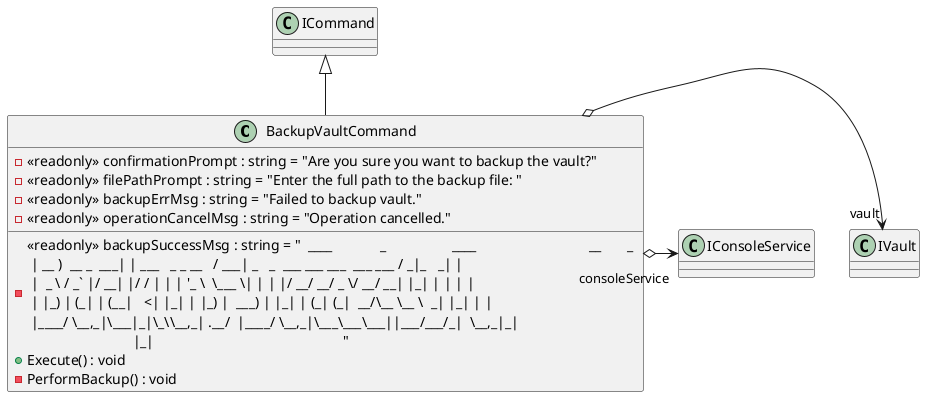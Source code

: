 @startuml
class BackupVaultCommand {
    - <<readonly>> backupSuccessMsg : string = "  ____             _                  ____                               __       _ \n | __ )  __ _  ___| | ___   _ _ __   / ___| _   _  ___ ___ ___  ___ ___ / _|_   _| |\n |  _ \\ / _` |/ __| |/ / | | | '_ \\  \\___ \\| | | |/ __/ __/ _ \\/ __/ __| |_| | | | |\n | |_) | (_| | (__|   <| |_| | |_) |  ___) | |_| | (_| (_|  __/\\__ \\__ \\  _| |_| | |\n |____/ \\__,_|\\___|_|\\_\\\\__,_| .__/  |____/ \\__,_|\\___\\___\\___||___/___/_|  \\__,_|_|\n                             |_|                                                    "
    - <<readonly>> confirmationPrompt : string = "Are you sure you want to backup the vault?"
    - <<readonly>> filePathPrompt : string = "Enter the full path to the backup file: "
    - <<readonly>> backupErrMsg : string = "Failed to backup vault."
    - <<readonly>> operationCancelMsg : string = "Operation cancelled."
    + Execute() : void
    - PerformBackup() : void
}
ICommand <|-- BackupVaultCommand
BackupVaultCommand o-> "vault" IVault
BackupVaultCommand o-> "consoleService" IConsoleService
@enduml
